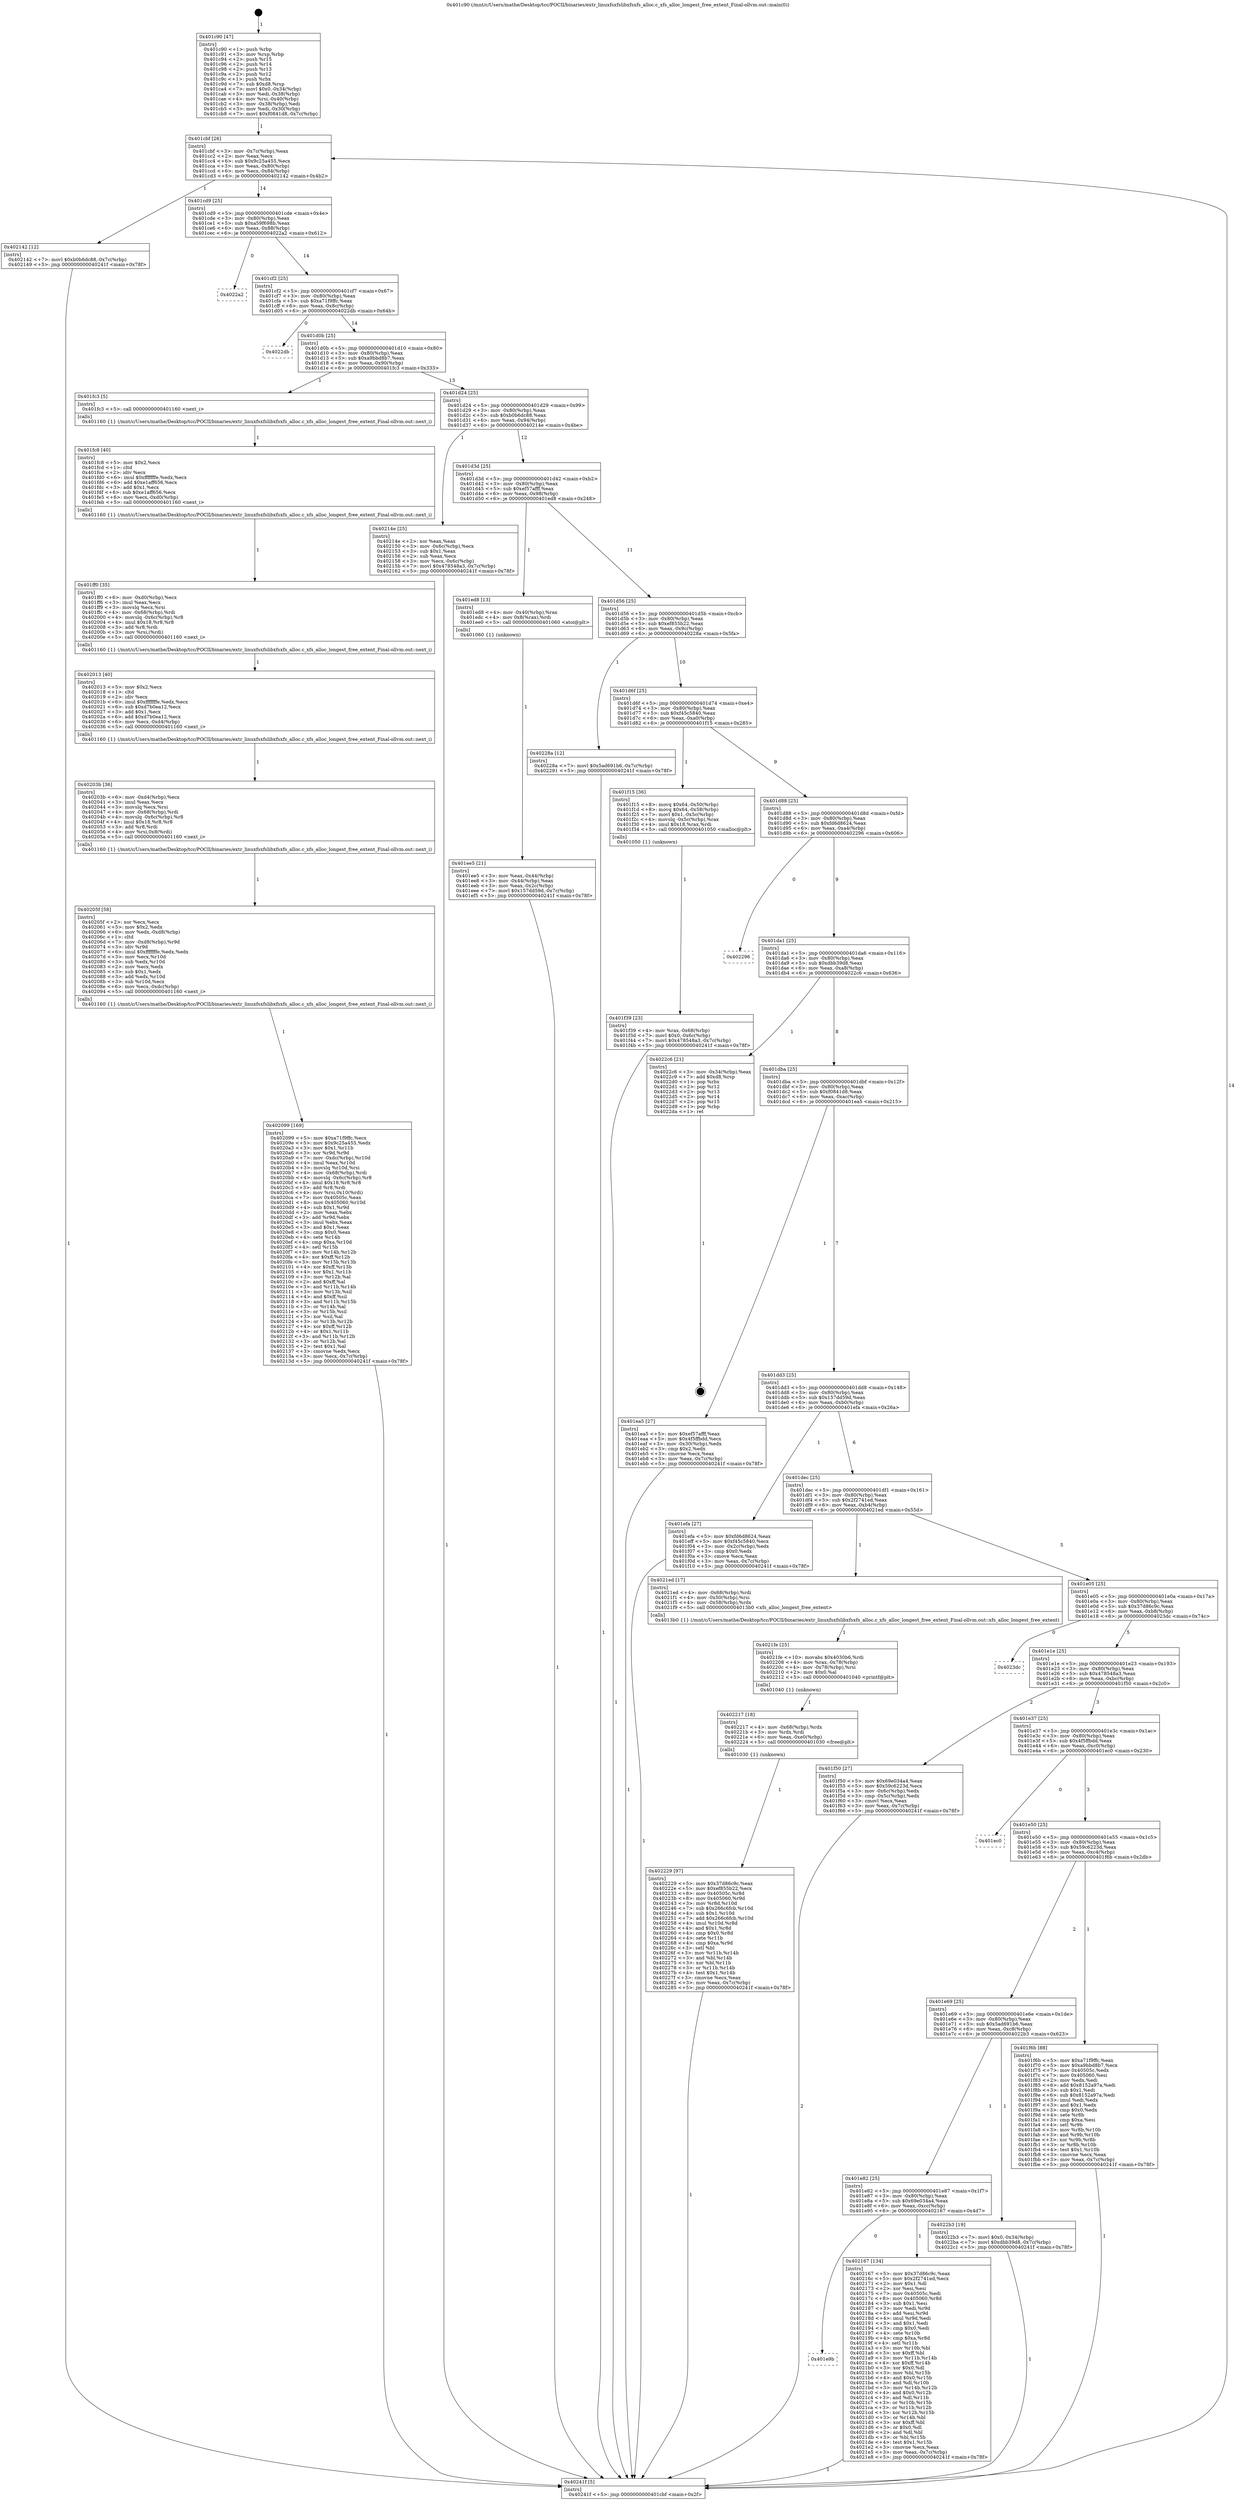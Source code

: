digraph "0x401c90" {
  label = "0x401c90 (/mnt/c/Users/mathe/Desktop/tcc/POCII/binaries/extr_linuxfsxfslibxfsxfs_alloc.c_xfs_alloc_longest_free_extent_Final-ollvm.out::main(0))"
  labelloc = "t"
  node[shape=record]

  Entry [label="",width=0.3,height=0.3,shape=circle,fillcolor=black,style=filled]
  "0x401cbf" [label="{
     0x401cbf [26]\l
     | [instrs]\l
     &nbsp;&nbsp;0x401cbf \<+3\>: mov -0x7c(%rbp),%eax\l
     &nbsp;&nbsp;0x401cc2 \<+2\>: mov %eax,%ecx\l
     &nbsp;&nbsp;0x401cc4 \<+6\>: sub $0x9c25a455,%ecx\l
     &nbsp;&nbsp;0x401cca \<+3\>: mov %eax,-0x80(%rbp)\l
     &nbsp;&nbsp;0x401ccd \<+6\>: mov %ecx,-0x84(%rbp)\l
     &nbsp;&nbsp;0x401cd3 \<+6\>: je 0000000000402142 \<main+0x4b2\>\l
  }"]
  "0x402142" [label="{
     0x402142 [12]\l
     | [instrs]\l
     &nbsp;&nbsp;0x402142 \<+7\>: movl $0xb0b6dc88,-0x7c(%rbp)\l
     &nbsp;&nbsp;0x402149 \<+5\>: jmp 000000000040241f \<main+0x78f\>\l
  }"]
  "0x401cd9" [label="{
     0x401cd9 [25]\l
     | [instrs]\l
     &nbsp;&nbsp;0x401cd9 \<+5\>: jmp 0000000000401cde \<main+0x4e\>\l
     &nbsp;&nbsp;0x401cde \<+3\>: mov -0x80(%rbp),%eax\l
     &nbsp;&nbsp;0x401ce1 \<+5\>: sub $0xa59f698b,%eax\l
     &nbsp;&nbsp;0x401ce6 \<+6\>: mov %eax,-0x88(%rbp)\l
     &nbsp;&nbsp;0x401cec \<+6\>: je 00000000004022a2 \<main+0x612\>\l
  }"]
  Exit [label="",width=0.3,height=0.3,shape=circle,fillcolor=black,style=filled,peripheries=2]
  "0x4022a2" [label="{
     0x4022a2\l
  }", style=dashed]
  "0x401cf2" [label="{
     0x401cf2 [25]\l
     | [instrs]\l
     &nbsp;&nbsp;0x401cf2 \<+5\>: jmp 0000000000401cf7 \<main+0x67\>\l
     &nbsp;&nbsp;0x401cf7 \<+3\>: mov -0x80(%rbp),%eax\l
     &nbsp;&nbsp;0x401cfa \<+5\>: sub $0xa71f9ffc,%eax\l
     &nbsp;&nbsp;0x401cff \<+6\>: mov %eax,-0x8c(%rbp)\l
     &nbsp;&nbsp;0x401d05 \<+6\>: je 00000000004022db \<main+0x64b\>\l
  }"]
  "0x402229" [label="{
     0x402229 [97]\l
     | [instrs]\l
     &nbsp;&nbsp;0x402229 \<+5\>: mov $0x37d86c9c,%eax\l
     &nbsp;&nbsp;0x40222e \<+5\>: mov $0xef855b22,%ecx\l
     &nbsp;&nbsp;0x402233 \<+8\>: mov 0x40505c,%r8d\l
     &nbsp;&nbsp;0x40223b \<+8\>: mov 0x405060,%r9d\l
     &nbsp;&nbsp;0x402243 \<+3\>: mov %r8d,%r10d\l
     &nbsp;&nbsp;0x402246 \<+7\>: sub $0x266c6fcb,%r10d\l
     &nbsp;&nbsp;0x40224d \<+4\>: sub $0x1,%r10d\l
     &nbsp;&nbsp;0x402251 \<+7\>: add $0x266c6fcb,%r10d\l
     &nbsp;&nbsp;0x402258 \<+4\>: imul %r10d,%r8d\l
     &nbsp;&nbsp;0x40225c \<+4\>: and $0x1,%r8d\l
     &nbsp;&nbsp;0x402260 \<+4\>: cmp $0x0,%r8d\l
     &nbsp;&nbsp;0x402264 \<+4\>: sete %r11b\l
     &nbsp;&nbsp;0x402268 \<+4\>: cmp $0xa,%r9d\l
     &nbsp;&nbsp;0x40226c \<+3\>: setl %bl\l
     &nbsp;&nbsp;0x40226f \<+3\>: mov %r11b,%r14b\l
     &nbsp;&nbsp;0x402272 \<+3\>: and %bl,%r14b\l
     &nbsp;&nbsp;0x402275 \<+3\>: xor %bl,%r11b\l
     &nbsp;&nbsp;0x402278 \<+3\>: or %r11b,%r14b\l
     &nbsp;&nbsp;0x40227b \<+4\>: test $0x1,%r14b\l
     &nbsp;&nbsp;0x40227f \<+3\>: cmovne %ecx,%eax\l
     &nbsp;&nbsp;0x402282 \<+3\>: mov %eax,-0x7c(%rbp)\l
     &nbsp;&nbsp;0x402285 \<+5\>: jmp 000000000040241f \<main+0x78f\>\l
  }"]
  "0x4022db" [label="{
     0x4022db\l
  }", style=dashed]
  "0x401d0b" [label="{
     0x401d0b [25]\l
     | [instrs]\l
     &nbsp;&nbsp;0x401d0b \<+5\>: jmp 0000000000401d10 \<main+0x80\>\l
     &nbsp;&nbsp;0x401d10 \<+3\>: mov -0x80(%rbp),%eax\l
     &nbsp;&nbsp;0x401d13 \<+5\>: sub $0xa9bbd8b7,%eax\l
     &nbsp;&nbsp;0x401d18 \<+6\>: mov %eax,-0x90(%rbp)\l
     &nbsp;&nbsp;0x401d1e \<+6\>: je 0000000000401fc3 \<main+0x333\>\l
  }"]
  "0x402217" [label="{
     0x402217 [18]\l
     | [instrs]\l
     &nbsp;&nbsp;0x402217 \<+4\>: mov -0x68(%rbp),%rdx\l
     &nbsp;&nbsp;0x40221b \<+3\>: mov %rdx,%rdi\l
     &nbsp;&nbsp;0x40221e \<+6\>: mov %eax,-0xe0(%rbp)\l
     &nbsp;&nbsp;0x402224 \<+5\>: call 0000000000401030 \<free@plt\>\l
     | [calls]\l
     &nbsp;&nbsp;0x401030 \{1\} (unknown)\l
  }"]
  "0x401fc3" [label="{
     0x401fc3 [5]\l
     | [instrs]\l
     &nbsp;&nbsp;0x401fc3 \<+5\>: call 0000000000401160 \<next_i\>\l
     | [calls]\l
     &nbsp;&nbsp;0x401160 \{1\} (/mnt/c/Users/mathe/Desktop/tcc/POCII/binaries/extr_linuxfsxfslibxfsxfs_alloc.c_xfs_alloc_longest_free_extent_Final-ollvm.out::next_i)\l
  }"]
  "0x401d24" [label="{
     0x401d24 [25]\l
     | [instrs]\l
     &nbsp;&nbsp;0x401d24 \<+5\>: jmp 0000000000401d29 \<main+0x99\>\l
     &nbsp;&nbsp;0x401d29 \<+3\>: mov -0x80(%rbp),%eax\l
     &nbsp;&nbsp;0x401d2c \<+5\>: sub $0xb0b6dc88,%eax\l
     &nbsp;&nbsp;0x401d31 \<+6\>: mov %eax,-0x94(%rbp)\l
     &nbsp;&nbsp;0x401d37 \<+6\>: je 000000000040214e \<main+0x4be\>\l
  }"]
  "0x4021fe" [label="{
     0x4021fe [25]\l
     | [instrs]\l
     &nbsp;&nbsp;0x4021fe \<+10\>: movabs $0x4030b6,%rdi\l
     &nbsp;&nbsp;0x402208 \<+4\>: mov %rax,-0x78(%rbp)\l
     &nbsp;&nbsp;0x40220c \<+4\>: mov -0x78(%rbp),%rsi\l
     &nbsp;&nbsp;0x402210 \<+2\>: mov $0x0,%al\l
     &nbsp;&nbsp;0x402212 \<+5\>: call 0000000000401040 \<printf@plt\>\l
     | [calls]\l
     &nbsp;&nbsp;0x401040 \{1\} (unknown)\l
  }"]
  "0x40214e" [label="{
     0x40214e [25]\l
     | [instrs]\l
     &nbsp;&nbsp;0x40214e \<+2\>: xor %eax,%eax\l
     &nbsp;&nbsp;0x402150 \<+3\>: mov -0x6c(%rbp),%ecx\l
     &nbsp;&nbsp;0x402153 \<+3\>: sub $0x1,%eax\l
     &nbsp;&nbsp;0x402156 \<+2\>: sub %eax,%ecx\l
     &nbsp;&nbsp;0x402158 \<+3\>: mov %ecx,-0x6c(%rbp)\l
     &nbsp;&nbsp;0x40215b \<+7\>: movl $0x478548a3,-0x7c(%rbp)\l
     &nbsp;&nbsp;0x402162 \<+5\>: jmp 000000000040241f \<main+0x78f\>\l
  }"]
  "0x401d3d" [label="{
     0x401d3d [25]\l
     | [instrs]\l
     &nbsp;&nbsp;0x401d3d \<+5\>: jmp 0000000000401d42 \<main+0xb2\>\l
     &nbsp;&nbsp;0x401d42 \<+3\>: mov -0x80(%rbp),%eax\l
     &nbsp;&nbsp;0x401d45 \<+5\>: sub $0xef57afff,%eax\l
     &nbsp;&nbsp;0x401d4a \<+6\>: mov %eax,-0x98(%rbp)\l
     &nbsp;&nbsp;0x401d50 \<+6\>: je 0000000000401ed8 \<main+0x248\>\l
  }"]
  "0x401e9b" [label="{
     0x401e9b\l
  }", style=dashed]
  "0x401ed8" [label="{
     0x401ed8 [13]\l
     | [instrs]\l
     &nbsp;&nbsp;0x401ed8 \<+4\>: mov -0x40(%rbp),%rax\l
     &nbsp;&nbsp;0x401edc \<+4\>: mov 0x8(%rax),%rdi\l
     &nbsp;&nbsp;0x401ee0 \<+5\>: call 0000000000401060 \<atoi@plt\>\l
     | [calls]\l
     &nbsp;&nbsp;0x401060 \{1\} (unknown)\l
  }"]
  "0x401d56" [label="{
     0x401d56 [25]\l
     | [instrs]\l
     &nbsp;&nbsp;0x401d56 \<+5\>: jmp 0000000000401d5b \<main+0xcb\>\l
     &nbsp;&nbsp;0x401d5b \<+3\>: mov -0x80(%rbp),%eax\l
     &nbsp;&nbsp;0x401d5e \<+5\>: sub $0xef855b22,%eax\l
     &nbsp;&nbsp;0x401d63 \<+6\>: mov %eax,-0x9c(%rbp)\l
     &nbsp;&nbsp;0x401d69 \<+6\>: je 000000000040228a \<main+0x5fa\>\l
  }"]
  "0x402167" [label="{
     0x402167 [134]\l
     | [instrs]\l
     &nbsp;&nbsp;0x402167 \<+5\>: mov $0x37d86c9c,%eax\l
     &nbsp;&nbsp;0x40216c \<+5\>: mov $0x2f2741ed,%ecx\l
     &nbsp;&nbsp;0x402171 \<+2\>: mov $0x1,%dl\l
     &nbsp;&nbsp;0x402173 \<+2\>: xor %esi,%esi\l
     &nbsp;&nbsp;0x402175 \<+7\>: mov 0x40505c,%edi\l
     &nbsp;&nbsp;0x40217c \<+8\>: mov 0x405060,%r8d\l
     &nbsp;&nbsp;0x402184 \<+3\>: sub $0x1,%esi\l
     &nbsp;&nbsp;0x402187 \<+3\>: mov %edi,%r9d\l
     &nbsp;&nbsp;0x40218a \<+3\>: add %esi,%r9d\l
     &nbsp;&nbsp;0x40218d \<+4\>: imul %r9d,%edi\l
     &nbsp;&nbsp;0x402191 \<+3\>: and $0x1,%edi\l
     &nbsp;&nbsp;0x402194 \<+3\>: cmp $0x0,%edi\l
     &nbsp;&nbsp;0x402197 \<+4\>: sete %r10b\l
     &nbsp;&nbsp;0x40219b \<+4\>: cmp $0xa,%r8d\l
     &nbsp;&nbsp;0x40219f \<+4\>: setl %r11b\l
     &nbsp;&nbsp;0x4021a3 \<+3\>: mov %r10b,%bl\l
     &nbsp;&nbsp;0x4021a6 \<+3\>: xor $0xff,%bl\l
     &nbsp;&nbsp;0x4021a9 \<+3\>: mov %r11b,%r14b\l
     &nbsp;&nbsp;0x4021ac \<+4\>: xor $0xff,%r14b\l
     &nbsp;&nbsp;0x4021b0 \<+3\>: xor $0x0,%dl\l
     &nbsp;&nbsp;0x4021b3 \<+3\>: mov %bl,%r15b\l
     &nbsp;&nbsp;0x4021b6 \<+4\>: and $0x0,%r15b\l
     &nbsp;&nbsp;0x4021ba \<+3\>: and %dl,%r10b\l
     &nbsp;&nbsp;0x4021bd \<+3\>: mov %r14b,%r12b\l
     &nbsp;&nbsp;0x4021c0 \<+4\>: and $0x0,%r12b\l
     &nbsp;&nbsp;0x4021c4 \<+3\>: and %dl,%r11b\l
     &nbsp;&nbsp;0x4021c7 \<+3\>: or %r10b,%r15b\l
     &nbsp;&nbsp;0x4021ca \<+3\>: or %r11b,%r12b\l
     &nbsp;&nbsp;0x4021cd \<+3\>: xor %r12b,%r15b\l
     &nbsp;&nbsp;0x4021d0 \<+3\>: or %r14b,%bl\l
     &nbsp;&nbsp;0x4021d3 \<+3\>: xor $0xff,%bl\l
     &nbsp;&nbsp;0x4021d6 \<+3\>: or $0x0,%dl\l
     &nbsp;&nbsp;0x4021d9 \<+2\>: and %dl,%bl\l
     &nbsp;&nbsp;0x4021db \<+3\>: or %bl,%r15b\l
     &nbsp;&nbsp;0x4021de \<+4\>: test $0x1,%r15b\l
     &nbsp;&nbsp;0x4021e2 \<+3\>: cmovne %ecx,%eax\l
     &nbsp;&nbsp;0x4021e5 \<+3\>: mov %eax,-0x7c(%rbp)\l
     &nbsp;&nbsp;0x4021e8 \<+5\>: jmp 000000000040241f \<main+0x78f\>\l
  }"]
  "0x40228a" [label="{
     0x40228a [12]\l
     | [instrs]\l
     &nbsp;&nbsp;0x40228a \<+7\>: movl $0x5ad691b6,-0x7c(%rbp)\l
     &nbsp;&nbsp;0x402291 \<+5\>: jmp 000000000040241f \<main+0x78f\>\l
  }"]
  "0x401d6f" [label="{
     0x401d6f [25]\l
     | [instrs]\l
     &nbsp;&nbsp;0x401d6f \<+5\>: jmp 0000000000401d74 \<main+0xe4\>\l
     &nbsp;&nbsp;0x401d74 \<+3\>: mov -0x80(%rbp),%eax\l
     &nbsp;&nbsp;0x401d77 \<+5\>: sub $0xf45c5840,%eax\l
     &nbsp;&nbsp;0x401d7c \<+6\>: mov %eax,-0xa0(%rbp)\l
     &nbsp;&nbsp;0x401d82 \<+6\>: je 0000000000401f15 \<main+0x285\>\l
  }"]
  "0x401e82" [label="{
     0x401e82 [25]\l
     | [instrs]\l
     &nbsp;&nbsp;0x401e82 \<+5\>: jmp 0000000000401e87 \<main+0x1f7\>\l
     &nbsp;&nbsp;0x401e87 \<+3\>: mov -0x80(%rbp),%eax\l
     &nbsp;&nbsp;0x401e8a \<+5\>: sub $0x69e034a4,%eax\l
     &nbsp;&nbsp;0x401e8f \<+6\>: mov %eax,-0xcc(%rbp)\l
     &nbsp;&nbsp;0x401e95 \<+6\>: je 0000000000402167 \<main+0x4d7\>\l
  }"]
  "0x401f15" [label="{
     0x401f15 [36]\l
     | [instrs]\l
     &nbsp;&nbsp;0x401f15 \<+8\>: movq $0x64,-0x50(%rbp)\l
     &nbsp;&nbsp;0x401f1d \<+8\>: movq $0x64,-0x58(%rbp)\l
     &nbsp;&nbsp;0x401f25 \<+7\>: movl $0x1,-0x5c(%rbp)\l
     &nbsp;&nbsp;0x401f2c \<+4\>: movslq -0x5c(%rbp),%rax\l
     &nbsp;&nbsp;0x401f30 \<+4\>: imul $0x18,%rax,%rdi\l
     &nbsp;&nbsp;0x401f34 \<+5\>: call 0000000000401050 \<malloc@plt\>\l
     | [calls]\l
     &nbsp;&nbsp;0x401050 \{1\} (unknown)\l
  }"]
  "0x401d88" [label="{
     0x401d88 [25]\l
     | [instrs]\l
     &nbsp;&nbsp;0x401d88 \<+5\>: jmp 0000000000401d8d \<main+0xfd\>\l
     &nbsp;&nbsp;0x401d8d \<+3\>: mov -0x80(%rbp),%eax\l
     &nbsp;&nbsp;0x401d90 \<+5\>: sub $0xfd6d8624,%eax\l
     &nbsp;&nbsp;0x401d95 \<+6\>: mov %eax,-0xa4(%rbp)\l
     &nbsp;&nbsp;0x401d9b \<+6\>: je 0000000000402296 \<main+0x606\>\l
  }"]
  "0x4022b3" [label="{
     0x4022b3 [19]\l
     | [instrs]\l
     &nbsp;&nbsp;0x4022b3 \<+7\>: movl $0x0,-0x34(%rbp)\l
     &nbsp;&nbsp;0x4022ba \<+7\>: movl $0xdbb39d8,-0x7c(%rbp)\l
     &nbsp;&nbsp;0x4022c1 \<+5\>: jmp 000000000040241f \<main+0x78f\>\l
  }"]
  "0x402296" [label="{
     0x402296\l
  }", style=dashed]
  "0x401da1" [label="{
     0x401da1 [25]\l
     | [instrs]\l
     &nbsp;&nbsp;0x401da1 \<+5\>: jmp 0000000000401da6 \<main+0x116\>\l
     &nbsp;&nbsp;0x401da6 \<+3\>: mov -0x80(%rbp),%eax\l
     &nbsp;&nbsp;0x401da9 \<+5\>: sub $0xdbb39d8,%eax\l
     &nbsp;&nbsp;0x401dae \<+6\>: mov %eax,-0xa8(%rbp)\l
     &nbsp;&nbsp;0x401db4 \<+6\>: je 00000000004022c6 \<main+0x636\>\l
  }"]
  "0x402099" [label="{
     0x402099 [169]\l
     | [instrs]\l
     &nbsp;&nbsp;0x402099 \<+5\>: mov $0xa71f9ffc,%ecx\l
     &nbsp;&nbsp;0x40209e \<+5\>: mov $0x9c25a455,%edx\l
     &nbsp;&nbsp;0x4020a3 \<+3\>: mov $0x1,%r11b\l
     &nbsp;&nbsp;0x4020a6 \<+3\>: xor %r9d,%r9d\l
     &nbsp;&nbsp;0x4020a9 \<+7\>: mov -0xdc(%rbp),%r10d\l
     &nbsp;&nbsp;0x4020b0 \<+4\>: imul %eax,%r10d\l
     &nbsp;&nbsp;0x4020b4 \<+3\>: movslq %r10d,%rsi\l
     &nbsp;&nbsp;0x4020b7 \<+4\>: mov -0x68(%rbp),%rdi\l
     &nbsp;&nbsp;0x4020bb \<+4\>: movslq -0x6c(%rbp),%r8\l
     &nbsp;&nbsp;0x4020bf \<+4\>: imul $0x18,%r8,%r8\l
     &nbsp;&nbsp;0x4020c3 \<+3\>: add %r8,%rdi\l
     &nbsp;&nbsp;0x4020c6 \<+4\>: mov %rsi,0x10(%rdi)\l
     &nbsp;&nbsp;0x4020ca \<+7\>: mov 0x40505c,%eax\l
     &nbsp;&nbsp;0x4020d1 \<+8\>: mov 0x405060,%r10d\l
     &nbsp;&nbsp;0x4020d9 \<+4\>: sub $0x1,%r9d\l
     &nbsp;&nbsp;0x4020dd \<+2\>: mov %eax,%ebx\l
     &nbsp;&nbsp;0x4020df \<+3\>: add %r9d,%ebx\l
     &nbsp;&nbsp;0x4020e2 \<+3\>: imul %ebx,%eax\l
     &nbsp;&nbsp;0x4020e5 \<+3\>: and $0x1,%eax\l
     &nbsp;&nbsp;0x4020e8 \<+3\>: cmp $0x0,%eax\l
     &nbsp;&nbsp;0x4020eb \<+4\>: sete %r14b\l
     &nbsp;&nbsp;0x4020ef \<+4\>: cmp $0xa,%r10d\l
     &nbsp;&nbsp;0x4020f3 \<+4\>: setl %r15b\l
     &nbsp;&nbsp;0x4020f7 \<+3\>: mov %r14b,%r12b\l
     &nbsp;&nbsp;0x4020fa \<+4\>: xor $0xff,%r12b\l
     &nbsp;&nbsp;0x4020fe \<+3\>: mov %r15b,%r13b\l
     &nbsp;&nbsp;0x402101 \<+4\>: xor $0xff,%r13b\l
     &nbsp;&nbsp;0x402105 \<+4\>: xor $0x1,%r11b\l
     &nbsp;&nbsp;0x402109 \<+3\>: mov %r12b,%al\l
     &nbsp;&nbsp;0x40210c \<+2\>: and $0xff,%al\l
     &nbsp;&nbsp;0x40210e \<+3\>: and %r11b,%r14b\l
     &nbsp;&nbsp;0x402111 \<+3\>: mov %r13b,%sil\l
     &nbsp;&nbsp;0x402114 \<+4\>: and $0xff,%sil\l
     &nbsp;&nbsp;0x402118 \<+3\>: and %r11b,%r15b\l
     &nbsp;&nbsp;0x40211b \<+3\>: or %r14b,%al\l
     &nbsp;&nbsp;0x40211e \<+3\>: or %r15b,%sil\l
     &nbsp;&nbsp;0x402121 \<+3\>: xor %sil,%al\l
     &nbsp;&nbsp;0x402124 \<+3\>: or %r13b,%r12b\l
     &nbsp;&nbsp;0x402127 \<+4\>: xor $0xff,%r12b\l
     &nbsp;&nbsp;0x40212b \<+4\>: or $0x1,%r11b\l
     &nbsp;&nbsp;0x40212f \<+3\>: and %r11b,%r12b\l
     &nbsp;&nbsp;0x402132 \<+3\>: or %r12b,%al\l
     &nbsp;&nbsp;0x402135 \<+2\>: test $0x1,%al\l
     &nbsp;&nbsp;0x402137 \<+3\>: cmovne %edx,%ecx\l
     &nbsp;&nbsp;0x40213a \<+3\>: mov %ecx,-0x7c(%rbp)\l
     &nbsp;&nbsp;0x40213d \<+5\>: jmp 000000000040241f \<main+0x78f\>\l
  }"]
  "0x4022c6" [label="{
     0x4022c6 [21]\l
     | [instrs]\l
     &nbsp;&nbsp;0x4022c6 \<+3\>: mov -0x34(%rbp),%eax\l
     &nbsp;&nbsp;0x4022c9 \<+7\>: add $0xd8,%rsp\l
     &nbsp;&nbsp;0x4022d0 \<+1\>: pop %rbx\l
     &nbsp;&nbsp;0x4022d1 \<+2\>: pop %r12\l
     &nbsp;&nbsp;0x4022d3 \<+2\>: pop %r13\l
     &nbsp;&nbsp;0x4022d5 \<+2\>: pop %r14\l
     &nbsp;&nbsp;0x4022d7 \<+2\>: pop %r15\l
     &nbsp;&nbsp;0x4022d9 \<+1\>: pop %rbp\l
     &nbsp;&nbsp;0x4022da \<+1\>: ret\l
  }"]
  "0x401dba" [label="{
     0x401dba [25]\l
     | [instrs]\l
     &nbsp;&nbsp;0x401dba \<+5\>: jmp 0000000000401dbf \<main+0x12f\>\l
     &nbsp;&nbsp;0x401dbf \<+3\>: mov -0x80(%rbp),%eax\l
     &nbsp;&nbsp;0x401dc2 \<+5\>: sub $0xf0841d8,%eax\l
     &nbsp;&nbsp;0x401dc7 \<+6\>: mov %eax,-0xac(%rbp)\l
     &nbsp;&nbsp;0x401dcd \<+6\>: je 0000000000401ea5 \<main+0x215\>\l
  }"]
  "0x40205f" [label="{
     0x40205f [58]\l
     | [instrs]\l
     &nbsp;&nbsp;0x40205f \<+2\>: xor %ecx,%ecx\l
     &nbsp;&nbsp;0x402061 \<+5\>: mov $0x2,%edx\l
     &nbsp;&nbsp;0x402066 \<+6\>: mov %edx,-0xd8(%rbp)\l
     &nbsp;&nbsp;0x40206c \<+1\>: cltd\l
     &nbsp;&nbsp;0x40206d \<+7\>: mov -0xd8(%rbp),%r9d\l
     &nbsp;&nbsp;0x402074 \<+3\>: idiv %r9d\l
     &nbsp;&nbsp;0x402077 \<+6\>: imul $0xfffffffe,%edx,%edx\l
     &nbsp;&nbsp;0x40207d \<+3\>: mov %ecx,%r10d\l
     &nbsp;&nbsp;0x402080 \<+3\>: sub %edx,%r10d\l
     &nbsp;&nbsp;0x402083 \<+2\>: mov %ecx,%edx\l
     &nbsp;&nbsp;0x402085 \<+3\>: sub $0x1,%edx\l
     &nbsp;&nbsp;0x402088 \<+3\>: add %edx,%r10d\l
     &nbsp;&nbsp;0x40208b \<+3\>: sub %r10d,%ecx\l
     &nbsp;&nbsp;0x40208e \<+6\>: mov %ecx,-0xdc(%rbp)\l
     &nbsp;&nbsp;0x402094 \<+5\>: call 0000000000401160 \<next_i\>\l
     | [calls]\l
     &nbsp;&nbsp;0x401160 \{1\} (/mnt/c/Users/mathe/Desktop/tcc/POCII/binaries/extr_linuxfsxfslibxfsxfs_alloc.c_xfs_alloc_longest_free_extent_Final-ollvm.out::next_i)\l
  }"]
  "0x401ea5" [label="{
     0x401ea5 [27]\l
     | [instrs]\l
     &nbsp;&nbsp;0x401ea5 \<+5\>: mov $0xef57afff,%eax\l
     &nbsp;&nbsp;0x401eaa \<+5\>: mov $0x4f5ffbdd,%ecx\l
     &nbsp;&nbsp;0x401eaf \<+3\>: mov -0x30(%rbp),%edx\l
     &nbsp;&nbsp;0x401eb2 \<+3\>: cmp $0x2,%edx\l
     &nbsp;&nbsp;0x401eb5 \<+3\>: cmovne %ecx,%eax\l
     &nbsp;&nbsp;0x401eb8 \<+3\>: mov %eax,-0x7c(%rbp)\l
     &nbsp;&nbsp;0x401ebb \<+5\>: jmp 000000000040241f \<main+0x78f\>\l
  }"]
  "0x401dd3" [label="{
     0x401dd3 [25]\l
     | [instrs]\l
     &nbsp;&nbsp;0x401dd3 \<+5\>: jmp 0000000000401dd8 \<main+0x148\>\l
     &nbsp;&nbsp;0x401dd8 \<+3\>: mov -0x80(%rbp),%eax\l
     &nbsp;&nbsp;0x401ddb \<+5\>: sub $0x157dd59d,%eax\l
     &nbsp;&nbsp;0x401de0 \<+6\>: mov %eax,-0xb0(%rbp)\l
     &nbsp;&nbsp;0x401de6 \<+6\>: je 0000000000401efa \<main+0x26a\>\l
  }"]
  "0x40241f" [label="{
     0x40241f [5]\l
     | [instrs]\l
     &nbsp;&nbsp;0x40241f \<+5\>: jmp 0000000000401cbf \<main+0x2f\>\l
  }"]
  "0x401c90" [label="{
     0x401c90 [47]\l
     | [instrs]\l
     &nbsp;&nbsp;0x401c90 \<+1\>: push %rbp\l
     &nbsp;&nbsp;0x401c91 \<+3\>: mov %rsp,%rbp\l
     &nbsp;&nbsp;0x401c94 \<+2\>: push %r15\l
     &nbsp;&nbsp;0x401c96 \<+2\>: push %r14\l
     &nbsp;&nbsp;0x401c98 \<+2\>: push %r13\l
     &nbsp;&nbsp;0x401c9a \<+2\>: push %r12\l
     &nbsp;&nbsp;0x401c9c \<+1\>: push %rbx\l
     &nbsp;&nbsp;0x401c9d \<+7\>: sub $0xd8,%rsp\l
     &nbsp;&nbsp;0x401ca4 \<+7\>: movl $0x0,-0x34(%rbp)\l
     &nbsp;&nbsp;0x401cab \<+3\>: mov %edi,-0x38(%rbp)\l
     &nbsp;&nbsp;0x401cae \<+4\>: mov %rsi,-0x40(%rbp)\l
     &nbsp;&nbsp;0x401cb2 \<+3\>: mov -0x38(%rbp),%edi\l
     &nbsp;&nbsp;0x401cb5 \<+3\>: mov %edi,-0x30(%rbp)\l
     &nbsp;&nbsp;0x401cb8 \<+7\>: movl $0xf0841d8,-0x7c(%rbp)\l
  }"]
  "0x401ee5" [label="{
     0x401ee5 [21]\l
     | [instrs]\l
     &nbsp;&nbsp;0x401ee5 \<+3\>: mov %eax,-0x44(%rbp)\l
     &nbsp;&nbsp;0x401ee8 \<+3\>: mov -0x44(%rbp),%eax\l
     &nbsp;&nbsp;0x401eeb \<+3\>: mov %eax,-0x2c(%rbp)\l
     &nbsp;&nbsp;0x401eee \<+7\>: movl $0x157dd59d,-0x7c(%rbp)\l
     &nbsp;&nbsp;0x401ef5 \<+5\>: jmp 000000000040241f \<main+0x78f\>\l
  }"]
  "0x40203b" [label="{
     0x40203b [36]\l
     | [instrs]\l
     &nbsp;&nbsp;0x40203b \<+6\>: mov -0xd4(%rbp),%ecx\l
     &nbsp;&nbsp;0x402041 \<+3\>: imul %eax,%ecx\l
     &nbsp;&nbsp;0x402044 \<+3\>: movslq %ecx,%rsi\l
     &nbsp;&nbsp;0x402047 \<+4\>: mov -0x68(%rbp),%rdi\l
     &nbsp;&nbsp;0x40204b \<+4\>: movslq -0x6c(%rbp),%r8\l
     &nbsp;&nbsp;0x40204f \<+4\>: imul $0x18,%r8,%r8\l
     &nbsp;&nbsp;0x402053 \<+3\>: add %r8,%rdi\l
     &nbsp;&nbsp;0x402056 \<+4\>: mov %rsi,0x8(%rdi)\l
     &nbsp;&nbsp;0x40205a \<+5\>: call 0000000000401160 \<next_i\>\l
     | [calls]\l
     &nbsp;&nbsp;0x401160 \{1\} (/mnt/c/Users/mathe/Desktop/tcc/POCII/binaries/extr_linuxfsxfslibxfsxfs_alloc.c_xfs_alloc_longest_free_extent_Final-ollvm.out::next_i)\l
  }"]
  "0x401efa" [label="{
     0x401efa [27]\l
     | [instrs]\l
     &nbsp;&nbsp;0x401efa \<+5\>: mov $0xfd6d8624,%eax\l
     &nbsp;&nbsp;0x401eff \<+5\>: mov $0xf45c5840,%ecx\l
     &nbsp;&nbsp;0x401f04 \<+3\>: mov -0x2c(%rbp),%edx\l
     &nbsp;&nbsp;0x401f07 \<+3\>: cmp $0x0,%edx\l
     &nbsp;&nbsp;0x401f0a \<+3\>: cmove %ecx,%eax\l
     &nbsp;&nbsp;0x401f0d \<+3\>: mov %eax,-0x7c(%rbp)\l
     &nbsp;&nbsp;0x401f10 \<+5\>: jmp 000000000040241f \<main+0x78f\>\l
  }"]
  "0x401dec" [label="{
     0x401dec [25]\l
     | [instrs]\l
     &nbsp;&nbsp;0x401dec \<+5\>: jmp 0000000000401df1 \<main+0x161\>\l
     &nbsp;&nbsp;0x401df1 \<+3\>: mov -0x80(%rbp),%eax\l
     &nbsp;&nbsp;0x401df4 \<+5\>: sub $0x2f2741ed,%eax\l
     &nbsp;&nbsp;0x401df9 \<+6\>: mov %eax,-0xb4(%rbp)\l
     &nbsp;&nbsp;0x401dff \<+6\>: je 00000000004021ed \<main+0x55d\>\l
  }"]
  "0x401f39" [label="{
     0x401f39 [23]\l
     | [instrs]\l
     &nbsp;&nbsp;0x401f39 \<+4\>: mov %rax,-0x68(%rbp)\l
     &nbsp;&nbsp;0x401f3d \<+7\>: movl $0x0,-0x6c(%rbp)\l
     &nbsp;&nbsp;0x401f44 \<+7\>: movl $0x478548a3,-0x7c(%rbp)\l
     &nbsp;&nbsp;0x401f4b \<+5\>: jmp 000000000040241f \<main+0x78f\>\l
  }"]
  "0x402013" [label="{
     0x402013 [40]\l
     | [instrs]\l
     &nbsp;&nbsp;0x402013 \<+5\>: mov $0x2,%ecx\l
     &nbsp;&nbsp;0x402018 \<+1\>: cltd\l
     &nbsp;&nbsp;0x402019 \<+2\>: idiv %ecx\l
     &nbsp;&nbsp;0x40201b \<+6\>: imul $0xfffffffe,%edx,%ecx\l
     &nbsp;&nbsp;0x402021 \<+6\>: sub $0xd7b0ea12,%ecx\l
     &nbsp;&nbsp;0x402027 \<+3\>: add $0x1,%ecx\l
     &nbsp;&nbsp;0x40202a \<+6\>: add $0xd7b0ea12,%ecx\l
     &nbsp;&nbsp;0x402030 \<+6\>: mov %ecx,-0xd4(%rbp)\l
     &nbsp;&nbsp;0x402036 \<+5\>: call 0000000000401160 \<next_i\>\l
     | [calls]\l
     &nbsp;&nbsp;0x401160 \{1\} (/mnt/c/Users/mathe/Desktop/tcc/POCII/binaries/extr_linuxfsxfslibxfsxfs_alloc.c_xfs_alloc_longest_free_extent_Final-ollvm.out::next_i)\l
  }"]
  "0x4021ed" [label="{
     0x4021ed [17]\l
     | [instrs]\l
     &nbsp;&nbsp;0x4021ed \<+4\>: mov -0x68(%rbp),%rdi\l
     &nbsp;&nbsp;0x4021f1 \<+4\>: mov -0x50(%rbp),%rsi\l
     &nbsp;&nbsp;0x4021f5 \<+4\>: mov -0x58(%rbp),%rdx\l
     &nbsp;&nbsp;0x4021f9 \<+5\>: call 00000000004013b0 \<xfs_alloc_longest_free_extent\>\l
     | [calls]\l
     &nbsp;&nbsp;0x4013b0 \{1\} (/mnt/c/Users/mathe/Desktop/tcc/POCII/binaries/extr_linuxfsxfslibxfsxfs_alloc.c_xfs_alloc_longest_free_extent_Final-ollvm.out::xfs_alloc_longest_free_extent)\l
  }"]
  "0x401e05" [label="{
     0x401e05 [25]\l
     | [instrs]\l
     &nbsp;&nbsp;0x401e05 \<+5\>: jmp 0000000000401e0a \<main+0x17a\>\l
     &nbsp;&nbsp;0x401e0a \<+3\>: mov -0x80(%rbp),%eax\l
     &nbsp;&nbsp;0x401e0d \<+5\>: sub $0x37d86c9c,%eax\l
     &nbsp;&nbsp;0x401e12 \<+6\>: mov %eax,-0xb8(%rbp)\l
     &nbsp;&nbsp;0x401e18 \<+6\>: je 00000000004023dc \<main+0x74c\>\l
  }"]
  "0x401ff0" [label="{
     0x401ff0 [35]\l
     | [instrs]\l
     &nbsp;&nbsp;0x401ff0 \<+6\>: mov -0xd0(%rbp),%ecx\l
     &nbsp;&nbsp;0x401ff6 \<+3\>: imul %eax,%ecx\l
     &nbsp;&nbsp;0x401ff9 \<+3\>: movslq %ecx,%rsi\l
     &nbsp;&nbsp;0x401ffc \<+4\>: mov -0x68(%rbp),%rdi\l
     &nbsp;&nbsp;0x402000 \<+4\>: movslq -0x6c(%rbp),%r8\l
     &nbsp;&nbsp;0x402004 \<+4\>: imul $0x18,%r8,%r8\l
     &nbsp;&nbsp;0x402008 \<+3\>: add %r8,%rdi\l
     &nbsp;&nbsp;0x40200b \<+3\>: mov %rsi,(%rdi)\l
     &nbsp;&nbsp;0x40200e \<+5\>: call 0000000000401160 \<next_i\>\l
     | [calls]\l
     &nbsp;&nbsp;0x401160 \{1\} (/mnt/c/Users/mathe/Desktop/tcc/POCII/binaries/extr_linuxfsxfslibxfsxfs_alloc.c_xfs_alloc_longest_free_extent_Final-ollvm.out::next_i)\l
  }"]
  "0x4023dc" [label="{
     0x4023dc\l
  }", style=dashed]
  "0x401e1e" [label="{
     0x401e1e [25]\l
     | [instrs]\l
     &nbsp;&nbsp;0x401e1e \<+5\>: jmp 0000000000401e23 \<main+0x193\>\l
     &nbsp;&nbsp;0x401e23 \<+3\>: mov -0x80(%rbp),%eax\l
     &nbsp;&nbsp;0x401e26 \<+5\>: sub $0x478548a3,%eax\l
     &nbsp;&nbsp;0x401e2b \<+6\>: mov %eax,-0xbc(%rbp)\l
     &nbsp;&nbsp;0x401e31 \<+6\>: je 0000000000401f50 \<main+0x2c0\>\l
  }"]
  "0x401fc8" [label="{
     0x401fc8 [40]\l
     | [instrs]\l
     &nbsp;&nbsp;0x401fc8 \<+5\>: mov $0x2,%ecx\l
     &nbsp;&nbsp;0x401fcd \<+1\>: cltd\l
     &nbsp;&nbsp;0x401fce \<+2\>: idiv %ecx\l
     &nbsp;&nbsp;0x401fd0 \<+6\>: imul $0xfffffffe,%edx,%ecx\l
     &nbsp;&nbsp;0x401fd6 \<+6\>: add $0xe1aff656,%ecx\l
     &nbsp;&nbsp;0x401fdc \<+3\>: add $0x1,%ecx\l
     &nbsp;&nbsp;0x401fdf \<+6\>: sub $0xe1aff656,%ecx\l
     &nbsp;&nbsp;0x401fe5 \<+6\>: mov %ecx,-0xd0(%rbp)\l
     &nbsp;&nbsp;0x401feb \<+5\>: call 0000000000401160 \<next_i\>\l
     | [calls]\l
     &nbsp;&nbsp;0x401160 \{1\} (/mnt/c/Users/mathe/Desktop/tcc/POCII/binaries/extr_linuxfsxfslibxfsxfs_alloc.c_xfs_alloc_longest_free_extent_Final-ollvm.out::next_i)\l
  }"]
  "0x401f50" [label="{
     0x401f50 [27]\l
     | [instrs]\l
     &nbsp;&nbsp;0x401f50 \<+5\>: mov $0x69e034a4,%eax\l
     &nbsp;&nbsp;0x401f55 \<+5\>: mov $0x59c6223d,%ecx\l
     &nbsp;&nbsp;0x401f5a \<+3\>: mov -0x6c(%rbp),%edx\l
     &nbsp;&nbsp;0x401f5d \<+3\>: cmp -0x5c(%rbp),%edx\l
     &nbsp;&nbsp;0x401f60 \<+3\>: cmovl %ecx,%eax\l
     &nbsp;&nbsp;0x401f63 \<+3\>: mov %eax,-0x7c(%rbp)\l
     &nbsp;&nbsp;0x401f66 \<+5\>: jmp 000000000040241f \<main+0x78f\>\l
  }"]
  "0x401e37" [label="{
     0x401e37 [25]\l
     | [instrs]\l
     &nbsp;&nbsp;0x401e37 \<+5\>: jmp 0000000000401e3c \<main+0x1ac\>\l
     &nbsp;&nbsp;0x401e3c \<+3\>: mov -0x80(%rbp),%eax\l
     &nbsp;&nbsp;0x401e3f \<+5\>: sub $0x4f5ffbdd,%eax\l
     &nbsp;&nbsp;0x401e44 \<+6\>: mov %eax,-0xc0(%rbp)\l
     &nbsp;&nbsp;0x401e4a \<+6\>: je 0000000000401ec0 \<main+0x230\>\l
  }"]
  "0x401e69" [label="{
     0x401e69 [25]\l
     | [instrs]\l
     &nbsp;&nbsp;0x401e69 \<+5\>: jmp 0000000000401e6e \<main+0x1de\>\l
     &nbsp;&nbsp;0x401e6e \<+3\>: mov -0x80(%rbp),%eax\l
     &nbsp;&nbsp;0x401e71 \<+5\>: sub $0x5ad691b6,%eax\l
     &nbsp;&nbsp;0x401e76 \<+6\>: mov %eax,-0xc8(%rbp)\l
     &nbsp;&nbsp;0x401e7c \<+6\>: je 00000000004022b3 \<main+0x623\>\l
  }"]
  "0x401ec0" [label="{
     0x401ec0\l
  }", style=dashed]
  "0x401e50" [label="{
     0x401e50 [25]\l
     | [instrs]\l
     &nbsp;&nbsp;0x401e50 \<+5\>: jmp 0000000000401e55 \<main+0x1c5\>\l
     &nbsp;&nbsp;0x401e55 \<+3\>: mov -0x80(%rbp),%eax\l
     &nbsp;&nbsp;0x401e58 \<+5\>: sub $0x59c6223d,%eax\l
     &nbsp;&nbsp;0x401e5d \<+6\>: mov %eax,-0xc4(%rbp)\l
     &nbsp;&nbsp;0x401e63 \<+6\>: je 0000000000401f6b \<main+0x2db\>\l
  }"]
  "0x401f6b" [label="{
     0x401f6b [88]\l
     | [instrs]\l
     &nbsp;&nbsp;0x401f6b \<+5\>: mov $0xa71f9ffc,%eax\l
     &nbsp;&nbsp;0x401f70 \<+5\>: mov $0xa9bbd8b7,%ecx\l
     &nbsp;&nbsp;0x401f75 \<+7\>: mov 0x40505c,%edx\l
     &nbsp;&nbsp;0x401f7c \<+7\>: mov 0x405060,%esi\l
     &nbsp;&nbsp;0x401f83 \<+2\>: mov %edx,%edi\l
     &nbsp;&nbsp;0x401f85 \<+6\>: add $0x8152a97a,%edi\l
     &nbsp;&nbsp;0x401f8b \<+3\>: sub $0x1,%edi\l
     &nbsp;&nbsp;0x401f8e \<+6\>: sub $0x8152a97a,%edi\l
     &nbsp;&nbsp;0x401f94 \<+3\>: imul %edi,%edx\l
     &nbsp;&nbsp;0x401f97 \<+3\>: and $0x1,%edx\l
     &nbsp;&nbsp;0x401f9a \<+3\>: cmp $0x0,%edx\l
     &nbsp;&nbsp;0x401f9d \<+4\>: sete %r8b\l
     &nbsp;&nbsp;0x401fa1 \<+3\>: cmp $0xa,%esi\l
     &nbsp;&nbsp;0x401fa4 \<+4\>: setl %r9b\l
     &nbsp;&nbsp;0x401fa8 \<+3\>: mov %r8b,%r10b\l
     &nbsp;&nbsp;0x401fab \<+3\>: and %r9b,%r10b\l
     &nbsp;&nbsp;0x401fae \<+3\>: xor %r9b,%r8b\l
     &nbsp;&nbsp;0x401fb1 \<+3\>: or %r8b,%r10b\l
     &nbsp;&nbsp;0x401fb4 \<+4\>: test $0x1,%r10b\l
     &nbsp;&nbsp;0x401fb8 \<+3\>: cmovne %ecx,%eax\l
     &nbsp;&nbsp;0x401fbb \<+3\>: mov %eax,-0x7c(%rbp)\l
     &nbsp;&nbsp;0x401fbe \<+5\>: jmp 000000000040241f \<main+0x78f\>\l
  }"]
  Entry -> "0x401c90" [label=" 1"]
  "0x401cbf" -> "0x402142" [label=" 1"]
  "0x401cbf" -> "0x401cd9" [label=" 14"]
  "0x4022c6" -> Exit [label=" 1"]
  "0x401cd9" -> "0x4022a2" [label=" 0"]
  "0x401cd9" -> "0x401cf2" [label=" 14"]
  "0x4022b3" -> "0x40241f" [label=" 1"]
  "0x401cf2" -> "0x4022db" [label=" 0"]
  "0x401cf2" -> "0x401d0b" [label=" 14"]
  "0x40228a" -> "0x40241f" [label=" 1"]
  "0x401d0b" -> "0x401fc3" [label=" 1"]
  "0x401d0b" -> "0x401d24" [label=" 13"]
  "0x402229" -> "0x40241f" [label=" 1"]
  "0x401d24" -> "0x40214e" [label=" 1"]
  "0x401d24" -> "0x401d3d" [label=" 12"]
  "0x402217" -> "0x402229" [label=" 1"]
  "0x401d3d" -> "0x401ed8" [label=" 1"]
  "0x401d3d" -> "0x401d56" [label=" 11"]
  "0x4021fe" -> "0x402217" [label=" 1"]
  "0x401d56" -> "0x40228a" [label=" 1"]
  "0x401d56" -> "0x401d6f" [label=" 10"]
  "0x4021ed" -> "0x4021fe" [label=" 1"]
  "0x401d6f" -> "0x401f15" [label=" 1"]
  "0x401d6f" -> "0x401d88" [label=" 9"]
  "0x401e82" -> "0x401e9b" [label=" 0"]
  "0x401d88" -> "0x402296" [label=" 0"]
  "0x401d88" -> "0x401da1" [label=" 9"]
  "0x401e82" -> "0x402167" [label=" 1"]
  "0x401da1" -> "0x4022c6" [label=" 1"]
  "0x401da1" -> "0x401dba" [label=" 8"]
  "0x401e69" -> "0x401e82" [label=" 1"]
  "0x401dba" -> "0x401ea5" [label=" 1"]
  "0x401dba" -> "0x401dd3" [label=" 7"]
  "0x401ea5" -> "0x40241f" [label=" 1"]
  "0x401c90" -> "0x401cbf" [label=" 1"]
  "0x40241f" -> "0x401cbf" [label=" 14"]
  "0x401ed8" -> "0x401ee5" [label=" 1"]
  "0x401ee5" -> "0x40241f" [label=" 1"]
  "0x401e69" -> "0x4022b3" [label=" 1"]
  "0x401dd3" -> "0x401efa" [label=" 1"]
  "0x401dd3" -> "0x401dec" [label=" 6"]
  "0x401efa" -> "0x40241f" [label=" 1"]
  "0x401f15" -> "0x401f39" [label=" 1"]
  "0x401f39" -> "0x40241f" [label=" 1"]
  "0x402167" -> "0x40241f" [label=" 1"]
  "0x401dec" -> "0x4021ed" [label=" 1"]
  "0x401dec" -> "0x401e05" [label=" 5"]
  "0x40214e" -> "0x40241f" [label=" 1"]
  "0x401e05" -> "0x4023dc" [label=" 0"]
  "0x401e05" -> "0x401e1e" [label=" 5"]
  "0x402142" -> "0x40241f" [label=" 1"]
  "0x401e1e" -> "0x401f50" [label=" 2"]
  "0x401e1e" -> "0x401e37" [label=" 3"]
  "0x401f50" -> "0x40241f" [label=" 2"]
  "0x402099" -> "0x40241f" [label=" 1"]
  "0x401e37" -> "0x401ec0" [label=" 0"]
  "0x401e37" -> "0x401e50" [label=" 3"]
  "0x40205f" -> "0x402099" [label=" 1"]
  "0x401e50" -> "0x401f6b" [label=" 1"]
  "0x401e50" -> "0x401e69" [label=" 2"]
  "0x401f6b" -> "0x40241f" [label=" 1"]
  "0x401fc3" -> "0x401fc8" [label=" 1"]
  "0x401fc8" -> "0x401ff0" [label=" 1"]
  "0x401ff0" -> "0x402013" [label=" 1"]
  "0x402013" -> "0x40203b" [label=" 1"]
  "0x40203b" -> "0x40205f" [label=" 1"]
}
